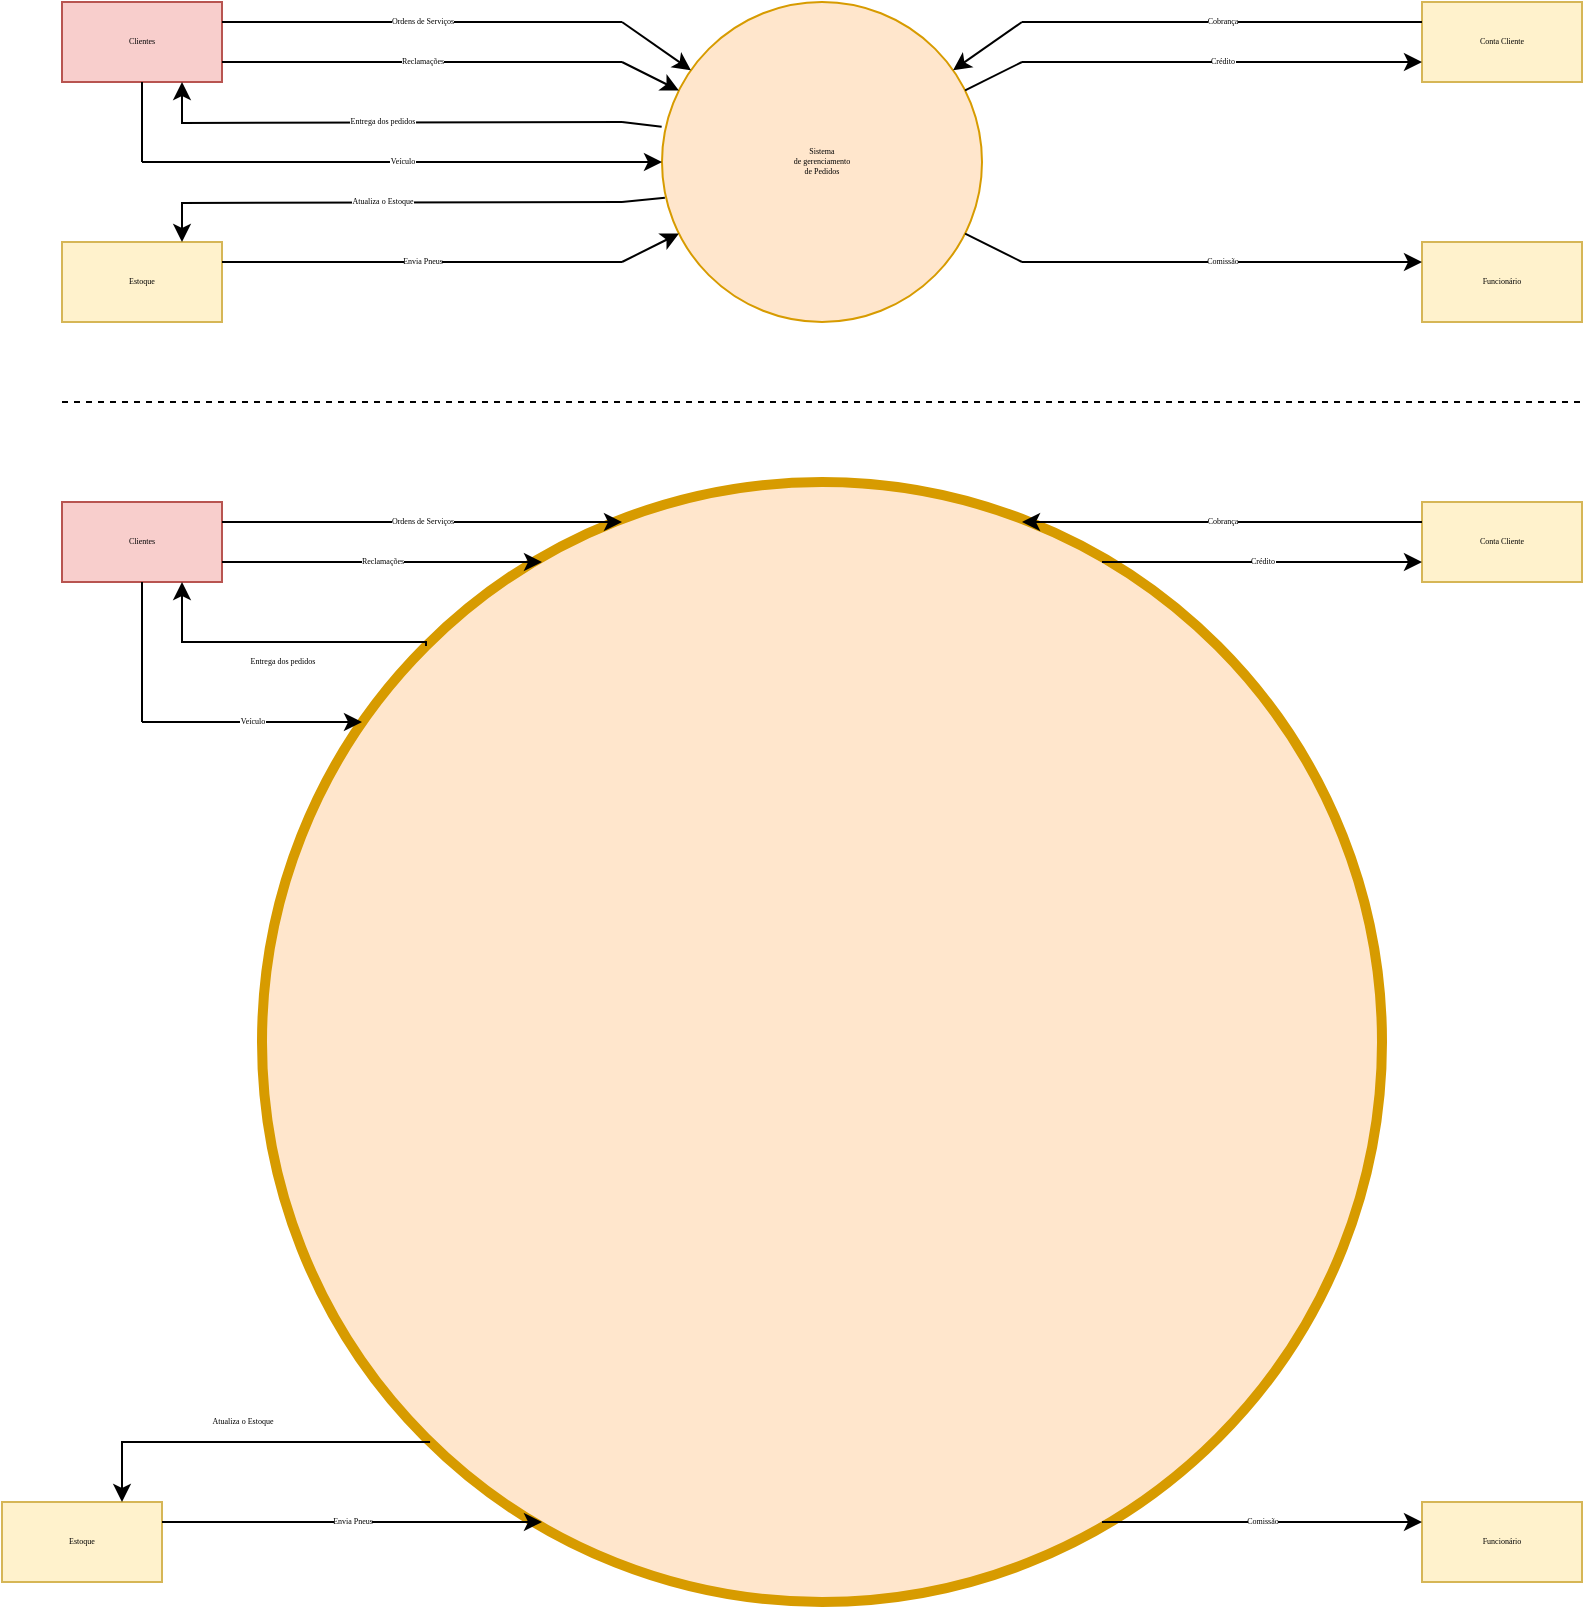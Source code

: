 <mxfile version="20.4.0" type="github">
  <diagram name="Page-1" id="c7558073-3199-34d8-9f00-42111426c3f3">
    <mxGraphModel dx="1326" dy="729" grid="1" gridSize="10" guides="1" tooltips="1" connect="1" arrows="1" fold="1" page="1" pageScale="1" pageWidth="826" pageHeight="1169" background="none" math="0" shadow="0">
      <root>
        <mxCell id="0" />
        <mxCell id="1" parent="0" />
        <mxCell id="tzdK_BNFdjpBM3N-hgtN-97" value="&lt;div style=&quot;font-size: 4px;&quot;&gt;Sistema&lt;/div&gt;&lt;div style=&quot;font-size: 4px;&quot;&gt;de gerenciamento&lt;/div&gt;&lt;div style=&quot;font-size: 4px;&quot;&gt;de Pedidos&lt;/div&gt;" style="ellipse;whiteSpace=wrap;html=1;aspect=fixed;fontSize=4;fontFamily=Garamond;fillColor=#ffe6cc;strokeColor=#d79b00;" vertex="1" parent="1">
          <mxGeometry x="340" y="40" width="160" height="160" as="geometry" />
        </mxCell>
        <mxCell id="tzdK_BNFdjpBM3N-hgtN-98" value="Clientes" style="rounded=0;whiteSpace=wrap;html=1;fontFamily=Garamond;fontSize=4;fillColor=#f8cecc;strokeColor=#b85450;" vertex="1" parent="1">
          <mxGeometry x="40" y="40" width="80" height="40" as="geometry" />
        </mxCell>
        <mxCell id="tzdK_BNFdjpBM3N-hgtN-99" value="Estoque" style="rounded=0;whiteSpace=wrap;html=1;fontFamily=Garamond;fontSize=4;fillColor=#fff2cc;strokeColor=#d6b656;" vertex="1" parent="1">
          <mxGeometry x="40" y="160" width="80" height="40" as="geometry" />
        </mxCell>
        <mxCell id="tzdK_BNFdjpBM3N-hgtN-100" value="Ordens de Serviços" style="endArrow=none;html=1;rounded=0;fontFamily=Garamond;fontSize=4;exitX=1;exitY=0.25;exitDx=0;exitDy=0;endFill=0;" edge="1" parent="1" source="tzdK_BNFdjpBM3N-hgtN-98">
          <mxGeometry width="50" height="50" relative="1" as="geometry">
            <mxPoint x="110" y="170" as="sourcePoint" />
            <mxPoint x="320" y="50" as="targetPoint" />
          </mxGeometry>
        </mxCell>
        <mxCell id="tzdK_BNFdjpBM3N-hgtN-101" value="Reclamações" style="endArrow=none;html=1;rounded=0;fontFamily=Garamond;fontSize=4;exitX=1;exitY=0.75;exitDx=0;exitDy=0;endFill=0;" edge="1" parent="1" source="tzdK_BNFdjpBM3N-hgtN-98">
          <mxGeometry width="50" height="50" relative="1" as="geometry">
            <mxPoint x="270" y="200" as="sourcePoint" />
            <mxPoint x="320" y="70" as="targetPoint" />
          </mxGeometry>
        </mxCell>
        <mxCell id="tzdK_BNFdjpBM3N-hgtN-103" value="Envia Pneus" style="endArrow=none;html=1;rounded=0;fontFamily=Garamond;fontSize=4;exitX=1;exitY=0.25;exitDx=0;exitDy=0;endFill=0;" edge="1" parent="1" source="tzdK_BNFdjpBM3N-hgtN-99">
          <mxGeometry width="50" height="50" relative="1" as="geometry">
            <mxPoint x="270" y="200" as="sourcePoint" />
            <mxPoint x="320" y="170" as="targetPoint" />
          </mxGeometry>
        </mxCell>
        <mxCell id="tzdK_BNFdjpBM3N-hgtN-104" value="Atualiza o Estoque" style="endArrow=classic;html=1;rounded=0;fontFamily=Garamond;fontSize=4;edgeStyle=orthogonalEdgeStyle;entryX=0.75;entryY=0;entryDx=0;entryDy=0;" edge="1" parent="1" target="tzdK_BNFdjpBM3N-hgtN-99">
          <mxGeometry width="50" height="50" relative="1" as="geometry">
            <mxPoint x="320" y="140" as="sourcePoint" />
            <mxPoint x="100" y="140" as="targetPoint" />
          </mxGeometry>
        </mxCell>
        <mxCell id="tzdK_BNFdjpBM3N-hgtN-105" value="Entrega dos pedidos" style="endArrow=classic;html=1;rounded=0;fontFamily=Garamond;fontSize=4;edgeStyle=orthogonalEdgeStyle;entryX=0.75;entryY=1;entryDx=0;entryDy=0;" edge="1" parent="1" target="tzdK_BNFdjpBM3N-hgtN-98">
          <mxGeometry width="50" height="50" relative="1" as="geometry">
            <mxPoint x="320" y="100" as="sourcePoint" />
            <mxPoint x="100" y="120" as="targetPoint" />
          </mxGeometry>
        </mxCell>
        <mxCell id="tzdK_BNFdjpBM3N-hgtN-106" value="" style="endArrow=none;html=1;rounded=0;fontFamily=Garamond;fontSize=4;entryX=-0.001;entryY=0.39;entryDx=0;entryDy=0;entryPerimeter=0;" edge="1" parent="1" target="tzdK_BNFdjpBM3N-hgtN-97">
          <mxGeometry width="50" height="50" relative="1" as="geometry">
            <mxPoint x="320" y="100" as="sourcePoint" />
            <mxPoint x="320" y="150" as="targetPoint" />
          </mxGeometry>
        </mxCell>
        <mxCell id="tzdK_BNFdjpBM3N-hgtN-107" value="" style="endArrow=none;html=1;rounded=0;fontFamily=Garamond;fontSize=4;entryX=0.009;entryY=0.612;entryDx=0;entryDy=0;entryPerimeter=0;" edge="1" parent="1" target="tzdK_BNFdjpBM3N-hgtN-97">
          <mxGeometry width="50" height="50" relative="1" as="geometry">
            <mxPoint x="320" y="140" as="sourcePoint" />
            <mxPoint x="320" y="150" as="targetPoint" />
          </mxGeometry>
        </mxCell>
        <mxCell id="tzdK_BNFdjpBM3N-hgtN-109" value="" style="endArrow=classic;html=1;rounded=0;fontFamily=Garamond;fontSize=4;endFill=1;" edge="1" parent="1" target="tzdK_BNFdjpBM3N-hgtN-97">
          <mxGeometry width="50" height="50" relative="1" as="geometry">
            <mxPoint x="320" y="170" as="sourcePoint" />
            <mxPoint x="320" y="150" as="targetPoint" />
          </mxGeometry>
        </mxCell>
        <mxCell id="tzdK_BNFdjpBM3N-hgtN-110" value="" style="endArrow=classic;html=1;rounded=0;fontFamily=Garamond;fontSize=4;endFill=1;" edge="1" parent="1" target="tzdK_BNFdjpBM3N-hgtN-97">
          <mxGeometry width="50" height="50" relative="1" as="geometry">
            <mxPoint x="320" y="70" as="sourcePoint" />
            <mxPoint x="320" y="150" as="targetPoint" />
          </mxGeometry>
        </mxCell>
        <mxCell id="tzdK_BNFdjpBM3N-hgtN-111" value="" style="endArrow=classic;html=1;rounded=0;fontFamily=Garamond;fontSize=4;endFill=1;" edge="1" parent="1" target="tzdK_BNFdjpBM3N-hgtN-97">
          <mxGeometry width="50" height="50" relative="1" as="geometry">
            <mxPoint x="320" y="50" as="sourcePoint" />
            <mxPoint x="320" y="150" as="targetPoint" />
          </mxGeometry>
        </mxCell>
        <mxCell id="tzdK_BNFdjpBM3N-hgtN-113" value="Conta Cliente" style="rounded=0;whiteSpace=wrap;html=1;fontFamily=Garamond;fontSize=4;fillColor=#fff2cc;strokeColor=#d6b656;" vertex="1" parent="1">
          <mxGeometry x="720" y="40" width="80" height="40" as="geometry" />
        </mxCell>
        <mxCell id="tzdK_BNFdjpBM3N-hgtN-114" value="Funcionário" style="rounded=0;whiteSpace=wrap;html=1;fontFamily=Garamond;fontSize=4;fillColor=#fff2cc;strokeColor=#d6b656;" vertex="1" parent="1">
          <mxGeometry x="720" y="160" width="80" height="40" as="geometry" />
        </mxCell>
        <mxCell id="tzdK_BNFdjpBM3N-hgtN-115" value="Cobrança" style="endArrow=none;html=1;rounded=0;fontFamily=Garamond;fontSize=4;entryX=0;entryY=0.25;entryDx=0;entryDy=0;" edge="1" parent="1" target="tzdK_BNFdjpBM3N-hgtN-113">
          <mxGeometry width="50" height="50" relative="1" as="geometry">
            <mxPoint x="520" y="50" as="sourcePoint" />
            <mxPoint x="550" y="90" as="targetPoint" />
          </mxGeometry>
        </mxCell>
        <mxCell id="tzdK_BNFdjpBM3N-hgtN-116" value="Crédito" style="endArrow=classic;html=1;rounded=0;fontFamily=Garamond;fontSize=4;entryX=0;entryY=0.75;entryDx=0;entryDy=0;endFill=1;" edge="1" parent="1" target="tzdK_BNFdjpBM3N-hgtN-113">
          <mxGeometry width="50" height="50" relative="1" as="geometry">
            <mxPoint x="520" y="70" as="sourcePoint" />
            <mxPoint x="550" y="90" as="targetPoint" />
          </mxGeometry>
        </mxCell>
        <mxCell id="tzdK_BNFdjpBM3N-hgtN-117" value="" style="endArrow=none;html=1;rounded=0;fontFamily=Garamond;fontSize=4;" edge="1" parent="1" source="tzdK_BNFdjpBM3N-hgtN-97">
          <mxGeometry width="50" height="50" relative="1" as="geometry">
            <mxPoint x="500" y="140" as="sourcePoint" />
            <mxPoint x="520" y="70" as="targetPoint" />
          </mxGeometry>
        </mxCell>
        <mxCell id="tzdK_BNFdjpBM3N-hgtN-118" value="" style="endArrow=classic;html=1;rounded=0;fontFamily=Garamond;fontSize=4;" edge="1" parent="1" target="tzdK_BNFdjpBM3N-hgtN-97">
          <mxGeometry width="50" height="50" relative="1" as="geometry">
            <mxPoint x="520" y="50" as="sourcePoint" />
            <mxPoint x="550" y="90" as="targetPoint" />
          </mxGeometry>
        </mxCell>
        <mxCell id="tzdK_BNFdjpBM3N-hgtN-119" value="Comissão" style="endArrow=classic;html=1;rounded=0;fontFamily=Garamond;fontSize=4;entryX=0;entryY=0.25;entryDx=0;entryDy=0;" edge="1" parent="1" target="tzdK_BNFdjpBM3N-hgtN-114">
          <mxGeometry width="50" height="50" relative="1" as="geometry">
            <mxPoint x="520" y="170" as="sourcePoint" />
            <mxPoint x="550" y="150" as="targetPoint" />
          </mxGeometry>
        </mxCell>
        <mxCell id="tzdK_BNFdjpBM3N-hgtN-121" value="" style="ellipse;whiteSpace=wrap;html=1;aspect=fixed;fontFamily=Garamond;fontSize=4;points=[[0.5,0,0,0,0]];connectable=0;strokeWidth=5;labelBackgroundColor=default;fillColor=#ffe6cc;strokeColor=#d79b00;" vertex="1" parent="1">
          <mxGeometry x="140" y="280" width="560" height="560" as="geometry" />
        </mxCell>
        <mxCell id="tzdK_BNFdjpBM3N-hgtN-120" value="" style="endArrow=none;html=1;rounded=0;fontFamily=Garamond;fontSize=4;" edge="1" parent="1" source="tzdK_BNFdjpBM3N-hgtN-97">
          <mxGeometry width="50" height="50" relative="1" as="geometry">
            <mxPoint x="500" y="200" as="sourcePoint" />
            <mxPoint x="520" y="170" as="targetPoint" />
          </mxGeometry>
        </mxCell>
        <mxCell id="tzdK_BNFdjpBM3N-hgtN-123" value="" style="html=1;rounded=0;fontFamily=Garamond;fontSize=4;endArrow=none;endFill=0;dashed=1;" edge="1" parent="1">
          <mxGeometry width="100" relative="1" as="geometry">
            <mxPoint x="40" y="240" as="sourcePoint" />
            <mxPoint x="800" y="240" as="targetPoint" />
          </mxGeometry>
        </mxCell>
        <mxCell id="tzdK_BNFdjpBM3N-hgtN-124" value="Clientes" style="rounded=0;whiteSpace=wrap;html=1;fontFamily=Garamond;fontSize=4;fillColor=#f8cecc;strokeColor=#b85450;" vertex="1" parent="1">
          <mxGeometry x="40" y="290" width="80" height="40" as="geometry" />
        </mxCell>
        <mxCell id="tzdK_BNFdjpBM3N-hgtN-125" value="Estoque" style="rounded=0;whiteSpace=wrap;html=1;fontFamily=Garamond;fontSize=4;fillColor=#fff2cc;strokeColor=#d6b656;" vertex="1" parent="1">
          <mxGeometry x="10" y="790" width="80" height="40" as="geometry" />
        </mxCell>
        <mxCell id="tzdK_BNFdjpBM3N-hgtN-126" value="Ordens de Serviços" style="endArrow=classic;html=1;rounded=0;fontFamily=Garamond;fontSize=4;exitX=1;exitY=0.25;exitDx=0;exitDy=0;endFill=1;" edge="1" parent="1" source="tzdK_BNFdjpBM3N-hgtN-124">
          <mxGeometry width="50" height="50" relative="1" as="geometry">
            <mxPoint x="100" y="410" as="sourcePoint" />
            <mxPoint x="320" y="300" as="targetPoint" />
          </mxGeometry>
        </mxCell>
        <mxCell id="tzdK_BNFdjpBM3N-hgtN-127" value="Reclamações" style="endArrow=classic;html=1;rounded=0;fontFamily=Garamond;fontSize=4;exitX=1;exitY=0.75;exitDx=0;exitDy=0;endFill=1;" edge="1" parent="1" source="tzdK_BNFdjpBM3N-hgtN-124">
          <mxGeometry width="50" height="50" relative="1" as="geometry">
            <mxPoint x="260" y="440" as="sourcePoint" />
            <mxPoint x="280" y="320" as="targetPoint" />
          </mxGeometry>
        </mxCell>
        <mxCell id="tzdK_BNFdjpBM3N-hgtN-128" value="Envia Pneus" style="endArrow=classic;html=1;rounded=0;fontFamily=Garamond;fontSize=4;exitX=1;exitY=0.25;exitDx=0;exitDy=0;endFill=1;" edge="1" parent="1" source="tzdK_BNFdjpBM3N-hgtN-125">
          <mxGeometry width="50" height="50" relative="1" as="geometry">
            <mxPoint x="270" y="840" as="sourcePoint" />
            <mxPoint x="280" y="800" as="targetPoint" />
          </mxGeometry>
        </mxCell>
        <mxCell id="tzdK_BNFdjpBM3N-hgtN-129" value="Atualiza o Estoque" style="endArrow=classic;html=1;rounded=0;fontFamily=Garamond;fontSize=4;edgeStyle=orthogonalEdgeStyle;entryX=0.75;entryY=0;entryDx=0;entryDy=0;" edge="1" parent="1" target="tzdK_BNFdjpBM3N-hgtN-125" source="tzdK_BNFdjpBM3N-hgtN-121">
          <mxGeometry x="0.022" y="-10" width="50" height="50" relative="1" as="geometry">
            <mxPoint x="320" y="780" as="sourcePoint" />
            <mxPoint x="100" y="780" as="targetPoint" />
            <Array as="points">
              <mxPoint x="70" y="760" />
            </Array>
            <mxPoint as="offset" />
          </mxGeometry>
        </mxCell>
        <mxCell id="tzdK_BNFdjpBM3N-hgtN-130" value="Entrega dos pedidos" style="endArrow=classic;html=1;rounded=0;fontFamily=Garamond;fontSize=4;edgeStyle=orthogonalEdgeStyle;entryX=0.75;entryY=1;entryDx=0;entryDy=0;exitX=0;exitY=0;exitDx=0;exitDy=0;labelBackgroundColor=none;" edge="1" parent="1" target="tzdK_BNFdjpBM3N-hgtN-124" source="tzdK_BNFdjpBM3N-hgtN-121">
          <mxGeometry x="-0.039" y="10" width="50" height="50" relative="1" as="geometry">
            <mxPoint x="310" y="340" as="sourcePoint" />
            <mxPoint x="90" y="360" as="targetPoint" />
            <Array as="points">
              <mxPoint x="222" y="360" />
              <mxPoint x="100" y="360" />
            </Array>
            <mxPoint as="offset" />
          </mxGeometry>
        </mxCell>
        <mxCell id="tzdK_BNFdjpBM3N-hgtN-132" value="Conta Cliente" style="rounded=0;whiteSpace=wrap;html=1;fontFamily=Garamond;fontSize=4;fillColor=#fff2cc;strokeColor=#d6b656;" vertex="1" parent="1">
          <mxGeometry x="720" y="290" width="80" height="40" as="geometry" />
        </mxCell>
        <mxCell id="tzdK_BNFdjpBM3N-hgtN-133" value="Funcionário" style="rounded=0;whiteSpace=wrap;html=1;fontFamily=Garamond;fontSize=4;fillColor=#fff2cc;strokeColor=#d6b656;" vertex="1" parent="1">
          <mxGeometry x="720" y="790" width="80" height="40" as="geometry" />
        </mxCell>
        <mxCell id="tzdK_BNFdjpBM3N-hgtN-134" value="Cobrança" style="endArrow=none;html=1;rounded=0;fontFamily=Garamond;fontSize=4;entryX=0;entryY=0.25;entryDx=0;entryDy=0;endFill=0;startArrow=classic;startFill=1;" edge="1" parent="1" target="tzdK_BNFdjpBM3N-hgtN-132">
          <mxGeometry width="50" height="50" relative="1" as="geometry">
            <mxPoint x="520" y="300" as="sourcePoint" />
            <mxPoint x="550" y="340" as="targetPoint" />
          </mxGeometry>
        </mxCell>
        <mxCell id="tzdK_BNFdjpBM3N-hgtN-135" value="Crédito" style="endArrow=classic;html=1;rounded=0;fontFamily=Garamond;fontSize=4;entryX=0;entryY=0.75;entryDx=0;entryDy=0;endFill=1;" edge="1" parent="1" target="tzdK_BNFdjpBM3N-hgtN-132">
          <mxGeometry width="50" height="50" relative="1" as="geometry">
            <mxPoint x="560" y="320" as="sourcePoint" />
            <mxPoint x="550" y="340" as="targetPoint" />
          </mxGeometry>
        </mxCell>
        <mxCell id="tzdK_BNFdjpBM3N-hgtN-136" value="Comissão" style="endArrow=classic;html=1;rounded=0;fontFamily=Garamond;fontSize=4;entryX=0;entryY=0.25;entryDx=0;entryDy=0;" edge="1" parent="1" target="tzdK_BNFdjpBM3N-hgtN-133">
          <mxGeometry width="50" height="50" relative="1" as="geometry">
            <mxPoint x="560" y="800" as="sourcePoint" />
            <mxPoint x="550" y="780" as="targetPoint" />
          </mxGeometry>
        </mxCell>
        <mxCell id="tzdK_BNFdjpBM3N-hgtN-137" value="Veículo" style="endArrow=classic;html=1;rounded=0;fontFamily=Garamond;fontSize=4;entryX=0;entryY=0.5;entryDx=0;entryDy=0;" edge="1" parent="1" target="tzdK_BNFdjpBM3N-hgtN-97">
          <mxGeometry width="50" height="50" relative="1" as="geometry">
            <mxPoint x="80" y="120" as="sourcePoint" />
            <mxPoint x="270" y="110" as="targetPoint" />
          </mxGeometry>
        </mxCell>
        <mxCell id="tzdK_BNFdjpBM3N-hgtN-138" value="" style="endArrow=none;html=1;rounded=0;fontFamily=Garamond;fontSize=4;entryX=0.5;entryY=1;entryDx=0;entryDy=0;" edge="1" parent="1" target="tzdK_BNFdjpBM3N-hgtN-98">
          <mxGeometry width="50" height="50" relative="1" as="geometry">
            <mxPoint x="80" y="120" as="sourcePoint" />
            <mxPoint x="250" y="100" as="targetPoint" />
          </mxGeometry>
        </mxCell>
        <mxCell id="tzdK_BNFdjpBM3N-hgtN-141" value="" style="endArrow=none;html=1;rounded=0;fontFamily=Garamond;fontSize=4;exitX=0.5;exitY=1;exitDx=0;exitDy=0;" edge="1" parent="1" source="tzdK_BNFdjpBM3N-hgtN-124">
          <mxGeometry width="50" height="50" relative="1" as="geometry">
            <mxPoint x="60.0" y="402.08" as="sourcePoint" />
            <mxPoint x="80" y="400" as="targetPoint" />
          </mxGeometry>
        </mxCell>
        <mxCell id="tzdK_BNFdjpBM3N-hgtN-142" value="Veículo" style="endArrow=classic;html=1;rounded=0;fontFamily=Garamond;fontSize=4;entryX=0;entryY=0.5;entryDx=0;entryDy=0;" edge="1" parent="1">
          <mxGeometry width="50" height="50" relative="1" as="geometry">
            <mxPoint x="80" y="400" as="sourcePoint" />
            <mxPoint x="190.0" y="400" as="targetPoint" />
          </mxGeometry>
        </mxCell>
      </root>
    </mxGraphModel>
  </diagram>
</mxfile>
